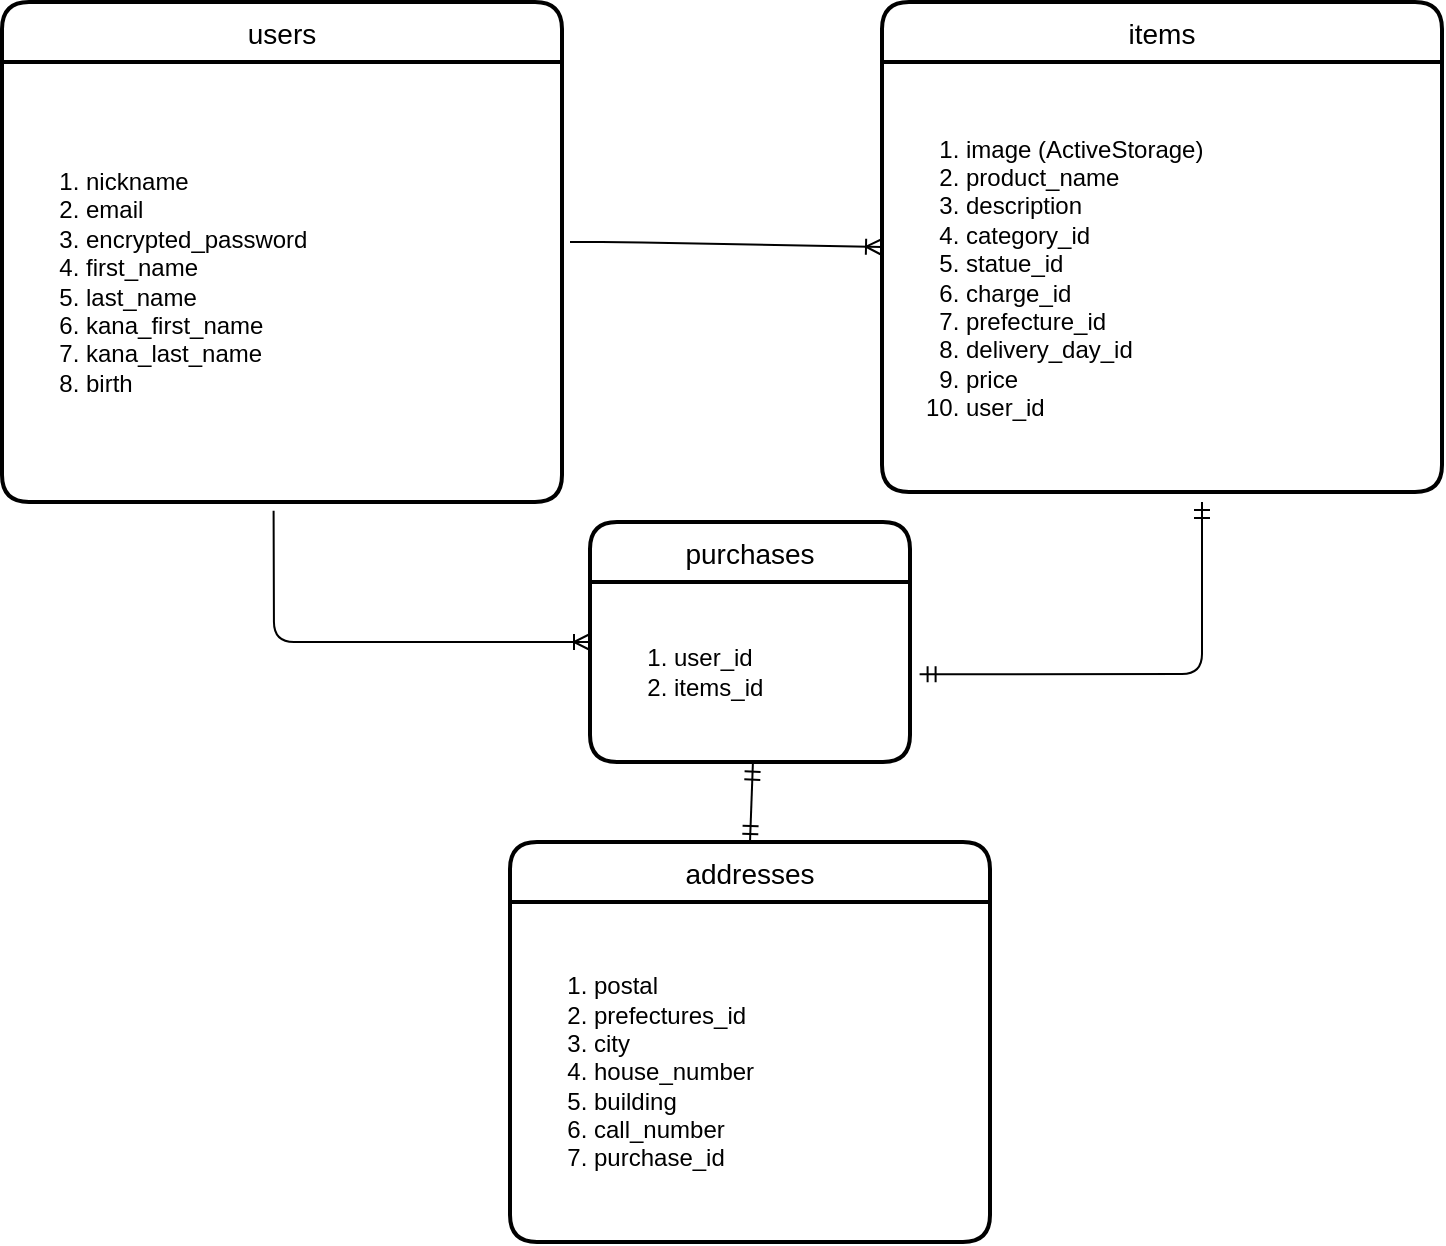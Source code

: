 <mxfile>
    <diagram id="jGReRDsg7Ar-l_shjxGd" name="Page-1">
        <mxGraphModel dx="688" dy="654" grid="1" gridSize="10" guides="1" tooltips="1" connect="1" arrows="1" fold="1" page="1" pageScale="1" pageWidth="827" pageHeight="1169" math="0" shadow="0">
            <root>
                <mxCell id="0"/>
                <mxCell id="1" parent="0"/>
                <mxCell id="2" value="users" style="swimlane;childLayout=stackLayout;horizontal=1;startSize=30;horizontalStack=0;rounded=1;fontSize=14;fontStyle=0;strokeWidth=2;resizeParent=0;resizeLast=1;shadow=0;dashed=0;align=center;" parent="1" vertex="1">
                    <mxGeometry x="40" y="40" width="280" height="250" as="geometry"/>
                </mxCell>
                <mxCell id="10" value="&lt;ol&gt;&lt;li&gt;&lt;span&gt;nickname&lt;/span&gt;&lt;/li&gt;&lt;li&gt;&lt;span&gt;email&lt;/span&gt;&lt;/li&gt;&lt;li&gt;&lt;span&gt;encrypted_password&lt;/span&gt;&lt;/li&gt;&lt;li&gt;&lt;span&gt;first_name&lt;/span&gt;&lt;/li&gt;&lt;li&gt;&lt;span&gt;last_name&lt;/span&gt;&lt;/li&gt;&lt;li&gt;&lt;span&gt;kana_first_name&lt;/span&gt;&lt;/li&gt;&lt;li&gt;&lt;span&gt;kana_last_name&lt;/span&gt;&lt;/li&gt;&lt;li&gt;&lt;span&gt;birth&lt;/span&gt;&lt;/li&gt;&lt;/ol&gt;" style="text;html=1;align=left;verticalAlign=middle;resizable=0;points=[];autosize=1;" parent="2" vertex="1">
                    <mxGeometry y="30" width="280" height="220" as="geometry"/>
                </mxCell>
                <mxCell id="4" value="items" style="swimlane;childLayout=stackLayout;horizontal=1;startSize=30;horizontalStack=0;rounded=1;fontSize=14;fontStyle=0;strokeWidth=2;resizeParent=0;resizeLast=1;shadow=0;dashed=0;align=center;" parent="1" vertex="1">
                    <mxGeometry x="480" y="40" width="280" height="245" as="geometry"/>
                </mxCell>
                <mxCell id="12" value="&lt;ol&gt;&lt;li&gt;image (ActiveStorage)&lt;/li&gt;&lt;li&gt;product_name&lt;/li&gt;&lt;li&gt;description&lt;/li&gt;&lt;li&gt;category_id&lt;/li&gt;&lt;li&gt;statue_id&lt;/li&gt;&lt;li&gt;charge_id&lt;/li&gt;&lt;li&gt;prefecture_id&lt;/li&gt;&lt;li&gt;delivery_day_id&lt;/li&gt;&lt;li&gt;price&lt;/li&gt;&lt;li&gt;user_id&lt;/li&gt;&lt;/ol&gt;" style="text;html=1;align=left;verticalAlign=middle;resizable=0;points=[];autosize=1;" parent="4" vertex="1">
                    <mxGeometry y="30" width="280" height="215" as="geometry"/>
                </mxCell>
                <mxCell id="6" value="purchases" style="swimlane;childLayout=stackLayout;horizontal=1;startSize=30;horizontalStack=0;rounded=1;fontSize=14;fontStyle=0;strokeWidth=2;resizeParent=0;resizeLast=1;shadow=0;dashed=0;align=center;" parent="1" vertex="1">
                    <mxGeometry x="334" y="300" width="160" height="120" as="geometry"/>
                </mxCell>
                <mxCell id="13" value="&lt;ol&gt;&lt;li&gt;user_id&lt;/li&gt;&lt;li&gt;items_id&lt;/li&gt;&lt;/ol&gt;" style="text;html=1;align=left;verticalAlign=middle;resizable=0;points=[];autosize=1;" parent="6" vertex="1">
                    <mxGeometry y="30" width="160" height="90" as="geometry"/>
                </mxCell>
                <mxCell id="8" value="addresses" style="swimlane;childLayout=stackLayout;horizontal=1;startSize=30;horizontalStack=0;rounded=1;fontSize=14;fontStyle=0;strokeWidth=2;resizeParent=0;resizeLast=1;shadow=0;dashed=0;align=center;" parent="1" vertex="1">
                    <mxGeometry x="294" y="460" width="240" height="200" as="geometry"/>
                </mxCell>
                <mxCell id="14" value="&lt;ol&gt;&lt;li&gt;postal&lt;/li&gt;&lt;li&gt;prefectures_id&lt;/li&gt;&lt;li&gt;city&lt;/li&gt;&lt;li&gt;house_number&lt;/li&gt;&lt;li&gt;building&lt;/li&gt;&lt;li&gt;call_number&lt;/li&gt;&lt;li&gt;purchase_id&lt;/li&gt;&lt;/ol&gt;" style="text;html=1;align=left;verticalAlign=middle;resizable=0;points=[];autosize=1;" parent="8" vertex="1">
                    <mxGeometry y="30" width="240" height="170" as="geometry"/>
                </mxCell>
                <mxCell id="17" value="" style="fontSize=12;html=1;endArrow=ERoneToMany;entryX=0;entryY=0.5;entryDx=0;entryDy=0;" parent="1" target="4" edge="1">
                    <mxGeometry width="100" height="100" relative="1" as="geometry">
                        <mxPoint x="324" y="160" as="sourcePoint"/>
                        <mxPoint x="450" y="120" as="targetPoint"/>
                        <Array as="points">
                            <mxPoint x="350" y="160"/>
                        </Array>
                    </mxGeometry>
                </mxCell>
                <mxCell id="18" value="" style="fontSize=12;html=1;endArrow=ERoneToMany;entryX=0;entryY=0.5;entryDx=0;entryDy=0;exitX=0.485;exitY=1.02;exitDx=0;exitDy=0;exitPerimeter=0;" parent="1" source="10" target="6" edge="1">
                    <mxGeometry width="100" height="100" relative="1" as="geometry">
                        <mxPoint x="200" y="450" as="sourcePoint"/>
                        <mxPoint x="300" y="350" as="targetPoint"/>
                        <Array as="points">
                            <mxPoint x="176" y="360"/>
                        </Array>
                    </mxGeometry>
                </mxCell>
                <mxCell id="19" value="" style="fontSize=12;html=1;endArrow=ERmandOne;startArrow=ERmandOne;exitX=1.03;exitY=0.513;exitDx=0;exitDy=0;exitPerimeter=0;" parent="1" source="13" edge="1">
                    <mxGeometry width="100" height="100" relative="1" as="geometry">
                        <mxPoint x="500" y="530" as="sourcePoint"/>
                        <mxPoint x="640" y="290" as="targetPoint"/>
                        <Array as="points">
                            <mxPoint x="640" y="376"/>
                        </Array>
                    </mxGeometry>
                </mxCell>
                <mxCell id="20" value="" style="fontSize=12;html=1;endArrow=ERmandOne;startArrow=ERmandOne;entryX=0.509;entryY=1.009;entryDx=0;entryDy=0;entryPerimeter=0;exitX=0.5;exitY=0;exitDx=0;exitDy=0;" parent="1" source="8" target="13" edge="1">
                    <mxGeometry width="100" height="100" relative="1" as="geometry">
                        <mxPoint x="180" y="570" as="sourcePoint"/>
                        <mxPoint x="280" y="470" as="targetPoint"/>
                    </mxGeometry>
                </mxCell>
            </root>
        </mxGraphModel>
    </diagram>
</mxfile>